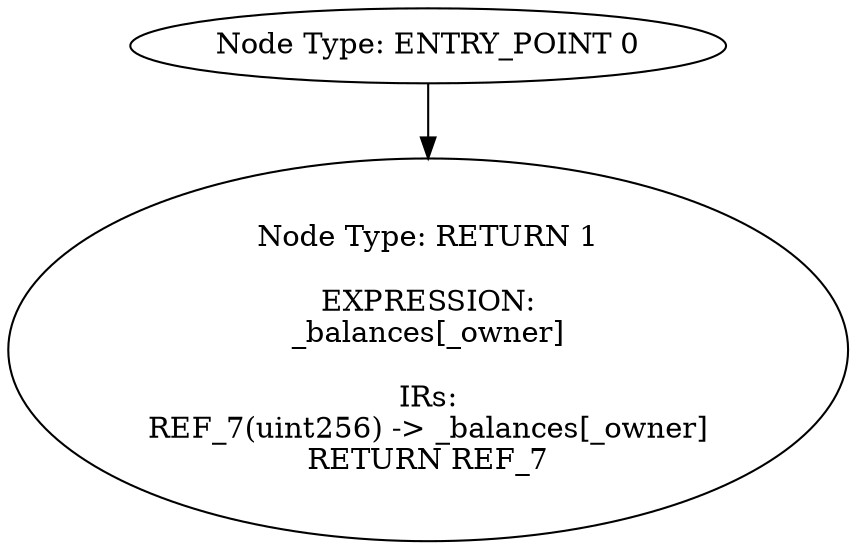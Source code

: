 digraph{
0[label="Node Type: ENTRY_POINT 0
"];
0->1;
1[label="Node Type: RETURN 1

EXPRESSION:
_balances[_owner]

IRs:
REF_7(uint256) -> _balances[_owner]
RETURN REF_7"];
}
